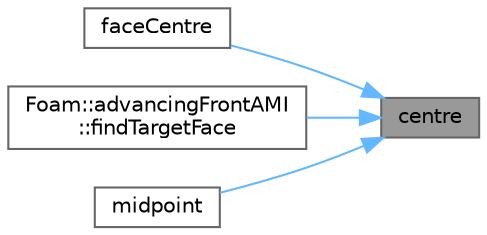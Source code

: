 digraph "centre"
{
 // LATEX_PDF_SIZE
  bgcolor="transparent";
  edge [fontname=Helvetica,fontsize=10,labelfontname=Helvetica,labelfontsize=10];
  node [fontname=Helvetica,fontsize=10,shape=box,height=0.2,width=0.4];
  rankdir="RL";
  Node1 [id="Node000001",label="centre",height=0.2,width=0.4,color="gray40", fillcolor="grey60", style="filled", fontcolor="black",tooltip=" "];
  Node1 -> Node2 [id="edge1_Node000001_Node000002",dir="back",color="steelblue1",style="solid",tooltip=" "];
  Node2 [id="Node000002",label="faceCentre",height=0.2,width=0.4,color="grey40", fillcolor="white", style="filled",URL="$classFoam_1_1boundBox.html#abb0f709bb0d27c00f1d408b8af2f2a51",tooltip=" "];
  Node1 -> Node3 [id="edge2_Node000001_Node000003",dir="back",color="steelblue1",style="solid",tooltip=" "];
  Node3 [id="Node000003",label="Foam::advancingFrontAMI\l::findTargetFace",height=0.2,width=0.4,color="grey40", fillcolor="white", style="filled",URL="$classFoam_1_1advancingFrontAMI.html#afab54f975357f74d467a4230cebf7b0e",tooltip=" "];
  Node1 -> Node4 [id="edge3_Node000001_Node000004",dir="back",color="steelblue1",style="solid",tooltip=" "];
  Node4 [id="Node000004",label="midpoint",height=0.2,width=0.4,color="grey40", fillcolor="white", style="filled",URL="$classFoam_1_1boundBox.html#a7f1b737eaa3102f06ef0d601202826e4",tooltip=" "];
}
